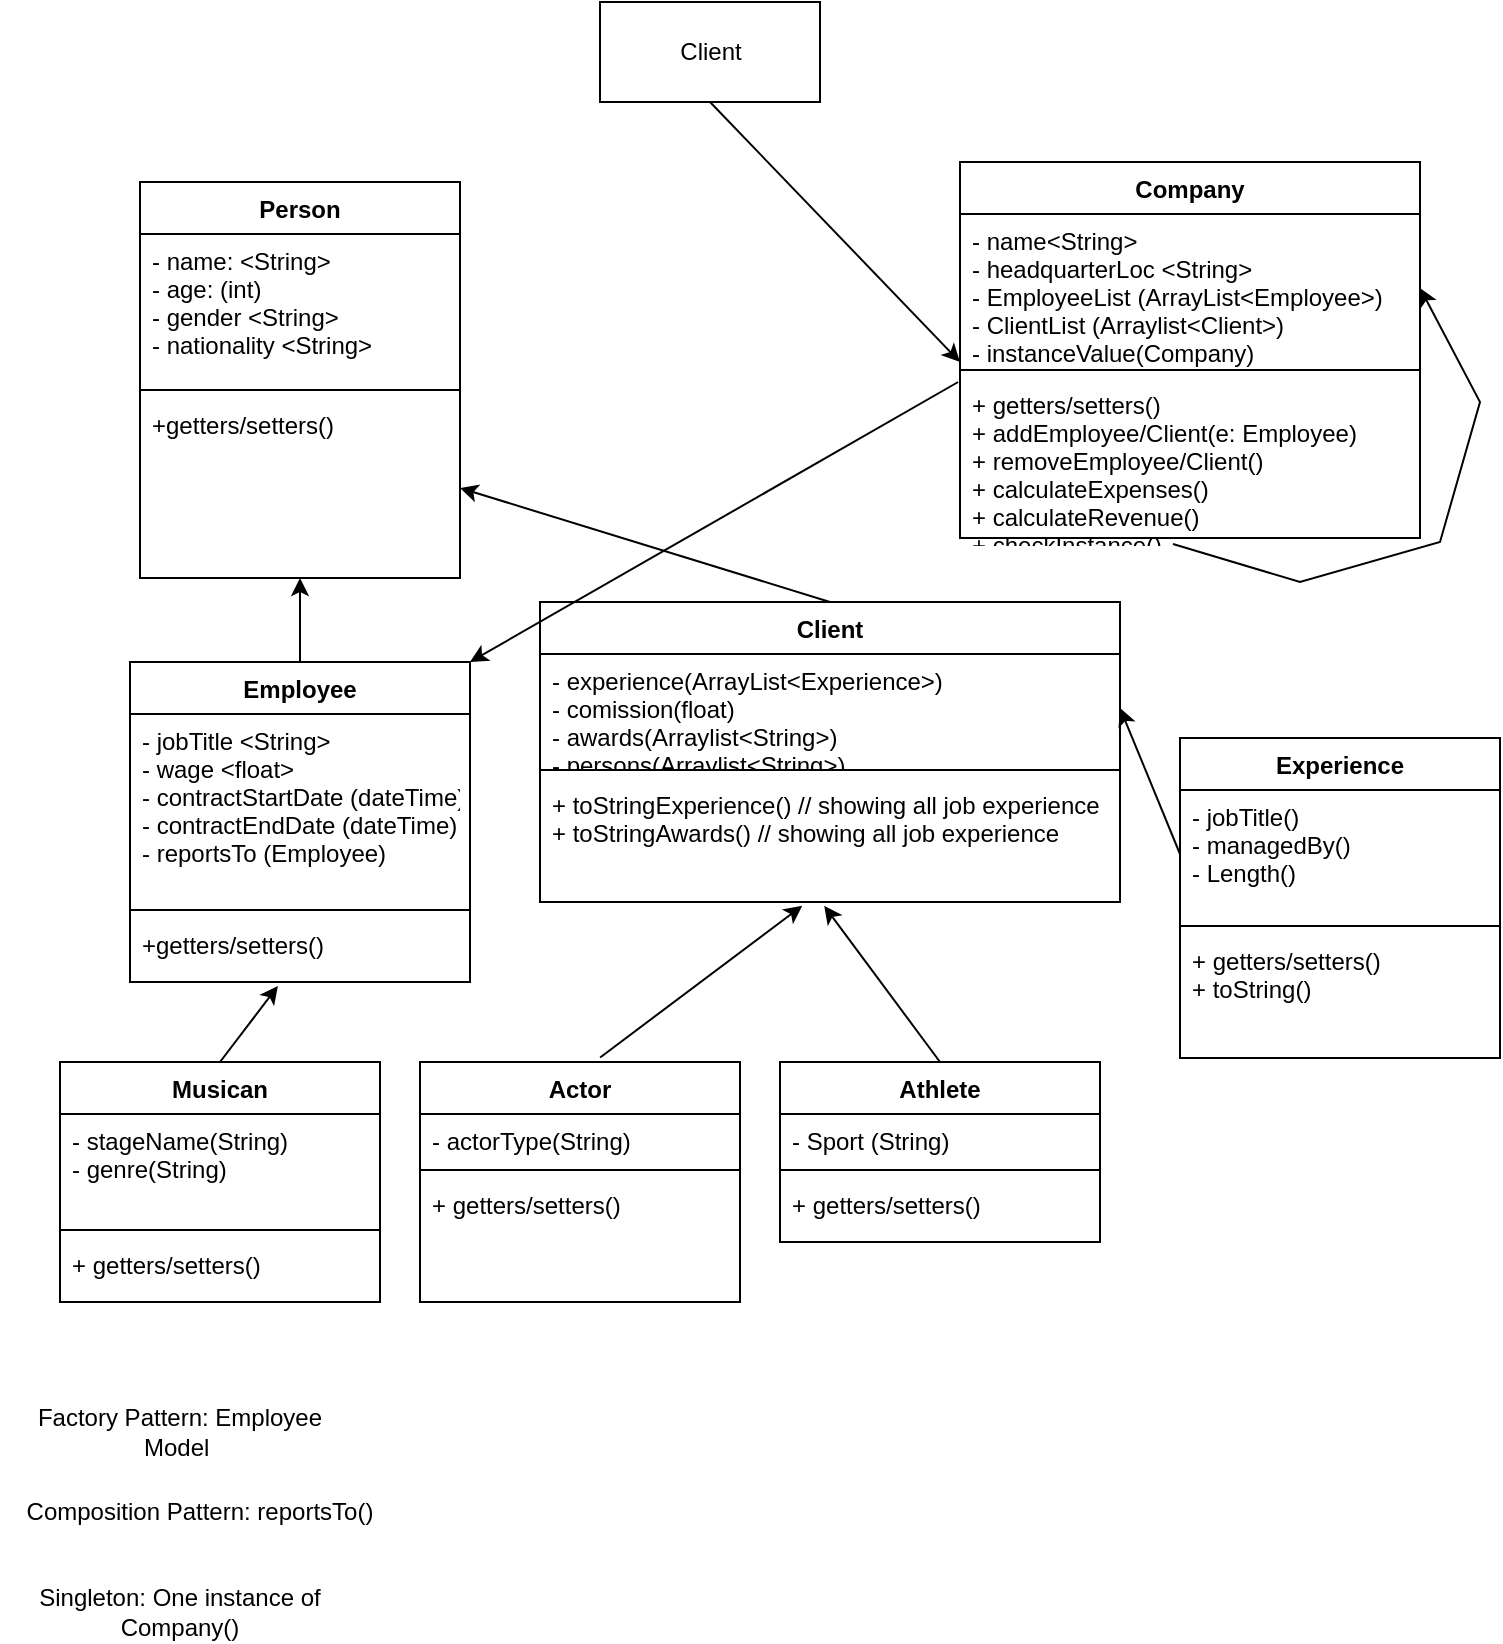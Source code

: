 <mxfile version="16.5.6" type="github">
  <diagram id="C5RBs43oDa-KdzZeNtuy" name="Page-1">
    <mxGraphModel dx="1422" dy="772" grid="1" gridSize="10" guides="1" tooltips="1" connect="1" arrows="1" fold="1" page="1" pageScale="1" pageWidth="827" pageHeight="1169" math="0" shadow="0">
      <root>
        <mxCell id="WIyWlLk6GJQsqaUBKTNV-0" />
        <mxCell id="WIyWlLk6GJQsqaUBKTNV-1" parent="WIyWlLk6GJQsqaUBKTNV-0" />
        <mxCell id="fSAJnLAiHB_oxfvS48nC-0" value="Person" style="swimlane;fontStyle=1;align=center;verticalAlign=top;childLayout=stackLayout;horizontal=1;startSize=26;horizontalStack=0;resizeParent=1;resizeParentMax=0;resizeLast=0;collapsible=1;marginBottom=0;" parent="WIyWlLk6GJQsqaUBKTNV-1" vertex="1">
          <mxGeometry x="80" y="120" width="160" height="198" as="geometry" />
        </mxCell>
        <mxCell id="fSAJnLAiHB_oxfvS48nC-1" value="- name: &lt;String&gt;&#xa;- age: (int)&#xa;- gender &lt;String&gt;&#xa;- nationality &lt;String&gt;" style="text;strokeColor=none;fillColor=none;align=left;verticalAlign=top;spacingLeft=4;spacingRight=4;overflow=hidden;rotatable=0;points=[[0,0.5],[1,0.5]];portConstraint=eastwest;" parent="fSAJnLAiHB_oxfvS48nC-0" vertex="1">
          <mxGeometry y="26" width="160" height="74" as="geometry" />
        </mxCell>
        <mxCell id="fSAJnLAiHB_oxfvS48nC-2" value="" style="line;strokeWidth=1;fillColor=none;align=left;verticalAlign=middle;spacingTop=-1;spacingLeft=3;spacingRight=3;rotatable=0;labelPosition=right;points=[];portConstraint=eastwest;" parent="fSAJnLAiHB_oxfvS48nC-0" vertex="1">
          <mxGeometry y="100" width="160" height="8" as="geometry" />
        </mxCell>
        <mxCell id="fSAJnLAiHB_oxfvS48nC-3" value="+getters/setters()" style="text;strokeColor=none;fillColor=none;align=left;verticalAlign=top;spacingLeft=4;spacingRight=4;overflow=hidden;rotatable=0;points=[[0,0.5],[1,0.5]];portConstraint=eastwest;" parent="fSAJnLAiHB_oxfvS48nC-0" vertex="1">
          <mxGeometry y="108" width="160" height="90" as="geometry" />
        </mxCell>
        <mxCell id="fSAJnLAiHB_oxfvS48nC-4" value="Employee" style="swimlane;fontStyle=1;align=center;verticalAlign=top;childLayout=stackLayout;horizontal=1;startSize=26;horizontalStack=0;resizeParent=1;resizeParentMax=0;resizeLast=0;collapsible=1;marginBottom=0;" parent="WIyWlLk6GJQsqaUBKTNV-1" vertex="1">
          <mxGeometry x="75" y="360" width="170" height="160" as="geometry" />
        </mxCell>
        <mxCell id="fSAJnLAiHB_oxfvS48nC-5" value="- jobTitle &lt;String&gt;&#xa;- wage &lt;float&gt;&#xa;- contractStartDate (dateTime)&#xa;- contractEndDate (dateTime)&#xa;- reportsTo (Employee)" style="text;strokeColor=none;fillColor=none;align=left;verticalAlign=top;spacingLeft=4;spacingRight=4;overflow=hidden;rotatable=0;points=[[0,0.5],[1,0.5]];portConstraint=eastwest;" parent="fSAJnLAiHB_oxfvS48nC-4" vertex="1">
          <mxGeometry y="26" width="170" height="94" as="geometry" />
        </mxCell>
        <mxCell id="fSAJnLAiHB_oxfvS48nC-6" value="" style="line;strokeWidth=1;fillColor=none;align=left;verticalAlign=middle;spacingTop=-1;spacingLeft=3;spacingRight=3;rotatable=0;labelPosition=right;points=[];portConstraint=eastwest;" parent="fSAJnLAiHB_oxfvS48nC-4" vertex="1">
          <mxGeometry y="120" width="170" height="8" as="geometry" />
        </mxCell>
        <mxCell id="fSAJnLAiHB_oxfvS48nC-7" value="+getters/setters()&#xa;&#xa;" style="text;strokeColor=none;fillColor=none;align=left;verticalAlign=top;spacingLeft=4;spacingRight=4;overflow=hidden;rotatable=0;points=[[0,0.5],[1,0.5]];portConstraint=eastwest;" parent="fSAJnLAiHB_oxfvS48nC-4" vertex="1">
          <mxGeometry y="128" width="170" height="32" as="geometry" />
        </mxCell>
        <mxCell id="fSAJnLAiHB_oxfvS48nC-12" value="Client" style="swimlane;fontStyle=1;align=center;verticalAlign=top;childLayout=stackLayout;horizontal=1;startSize=26;horizontalStack=0;resizeParent=1;resizeParentMax=0;resizeLast=0;collapsible=1;marginBottom=0;" parent="WIyWlLk6GJQsqaUBKTNV-1" vertex="1">
          <mxGeometry x="280" y="330" width="290" height="150" as="geometry" />
        </mxCell>
        <mxCell id="fSAJnLAiHB_oxfvS48nC-13" value="- experience(ArrayList&lt;Experience&gt;)&#xa;- comission(float)&#xa;- awards(Arraylist&lt;String&gt;)&#xa;- persons(Arraylist&lt;String&gt;)&#xa;&#xa;" style="text;strokeColor=none;fillColor=none;align=left;verticalAlign=top;spacingLeft=4;spacingRight=4;overflow=hidden;rotatable=0;points=[[0,0.5],[1,0.5]];portConstraint=eastwest;" parent="fSAJnLAiHB_oxfvS48nC-12" vertex="1">
          <mxGeometry y="26" width="290" height="54" as="geometry" />
        </mxCell>
        <mxCell id="fSAJnLAiHB_oxfvS48nC-14" value="" style="line;strokeWidth=1;fillColor=none;align=left;verticalAlign=middle;spacingTop=-1;spacingLeft=3;spacingRight=3;rotatable=0;labelPosition=right;points=[];portConstraint=eastwest;" parent="fSAJnLAiHB_oxfvS48nC-12" vertex="1">
          <mxGeometry y="80" width="290" height="8" as="geometry" />
        </mxCell>
        <mxCell id="fSAJnLAiHB_oxfvS48nC-15" value="+ toStringExperience() // showing all job experience&#xa;+ toStringAwards() // showing all job experience" style="text;strokeColor=none;fillColor=none;align=left;verticalAlign=top;spacingLeft=4;spacingRight=4;overflow=hidden;rotatable=0;points=[[0,0.5],[1,0.5]];portConstraint=eastwest;" parent="fSAJnLAiHB_oxfvS48nC-12" vertex="1">
          <mxGeometry y="88" width="290" height="62" as="geometry" />
        </mxCell>
        <mxCell id="fSAJnLAiHB_oxfvS48nC-16" value="" style="endArrow=classic;html=1;rounded=0;exitX=0.5;exitY=0;exitDx=0;exitDy=0;" parent="WIyWlLk6GJQsqaUBKTNV-1" source="fSAJnLAiHB_oxfvS48nC-4" target="fSAJnLAiHB_oxfvS48nC-3" edge="1">
          <mxGeometry width="50" height="50" relative="1" as="geometry">
            <mxPoint x="470" y="470" as="sourcePoint" />
            <mxPoint x="520" y="420" as="targetPoint" />
          </mxGeometry>
        </mxCell>
        <mxCell id="fSAJnLAiHB_oxfvS48nC-17" value="" style="endArrow=classic;html=1;rounded=0;exitX=0.5;exitY=0;exitDx=0;exitDy=0;entryX=1;entryY=0.5;entryDx=0;entryDy=0;" parent="WIyWlLk6GJQsqaUBKTNV-1" source="fSAJnLAiHB_oxfvS48nC-12" target="fSAJnLAiHB_oxfvS48nC-3" edge="1">
          <mxGeometry width="50" height="50" relative="1" as="geometry">
            <mxPoint x="470" y="470" as="sourcePoint" />
            <mxPoint x="520" y="420" as="targetPoint" />
          </mxGeometry>
        </mxCell>
        <mxCell id="fSAJnLAiHB_oxfvS48nC-18" value="Company" style="swimlane;fontStyle=1;align=center;verticalAlign=top;childLayout=stackLayout;horizontal=1;startSize=26;horizontalStack=0;resizeParent=1;resizeParentMax=0;resizeLast=0;collapsible=1;marginBottom=0;" parent="WIyWlLk6GJQsqaUBKTNV-1" vertex="1">
          <mxGeometry x="490" y="110" width="230" height="188" as="geometry" />
        </mxCell>
        <mxCell id="fSAJnLAiHB_oxfvS48nC-19" value="- name&lt;String&gt;&#xa;- headquarterLoc &lt;String&gt;&#xa;- EmployeeList (ArrayList&lt;Employee&gt;)&#xa;- ClientList (Arraylist&lt;Client&gt;)&#xa;- instanceValue(Company)" style="text;strokeColor=none;fillColor=none;align=left;verticalAlign=top;spacingLeft=4;spacingRight=4;overflow=hidden;rotatable=0;points=[[0,0.5],[1,0.5]];portConstraint=eastwest;" parent="fSAJnLAiHB_oxfvS48nC-18" vertex="1">
          <mxGeometry y="26" width="230" height="74" as="geometry" />
        </mxCell>
        <mxCell id="fSAJnLAiHB_oxfvS48nC-20" value="" style="line;strokeWidth=1;fillColor=none;align=left;verticalAlign=middle;spacingTop=-1;spacingLeft=3;spacingRight=3;rotatable=0;labelPosition=right;points=[];portConstraint=eastwest;" parent="fSAJnLAiHB_oxfvS48nC-18" vertex="1">
          <mxGeometry y="100" width="230" height="8" as="geometry" />
        </mxCell>
        <mxCell id="fSAJnLAiHB_oxfvS48nC-22" value="" style="endArrow=classic;html=1;rounded=0;exitX=0.463;exitY=1.038;exitDx=0;exitDy=0;exitPerimeter=0;entryX=1;entryY=0.5;entryDx=0;entryDy=0;" parent="fSAJnLAiHB_oxfvS48nC-18" source="fSAJnLAiHB_oxfvS48nC-21" target="fSAJnLAiHB_oxfvS48nC-19" edge="1">
          <mxGeometry width="50" height="50" relative="1" as="geometry">
            <mxPoint x="70" y="150" as="sourcePoint" />
            <mxPoint x="210" y="73" as="targetPoint" />
            <Array as="points">
              <mxPoint x="170" y="210" />
              <mxPoint x="240" y="190" />
              <mxPoint x="260" y="120" />
            </Array>
          </mxGeometry>
        </mxCell>
        <mxCell id="fSAJnLAiHB_oxfvS48nC-21" value="+ getters/setters()&#xa;+ addEmployee/Client(e: Employee)&#xa;+ removeEmployee/Client()&#xa;+ calculateExpenses()&#xa;+ calculateRevenue()&#xa;+ checkInstance()" style="text;strokeColor=none;fillColor=none;align=left;verticalAlign=top;spacingLeft=4;spacingRight=4;overflow=hidden;rotatable=0;points=[[0,0.5],[1,0.5]];portConstraint=eastwest;" parent="fSAJnLAiHB_oxfvS48nC-18" vertex="1">
          <mxGeometry y="108" width="230" height="80" as="geometry" />
        </mxCell>
        <mxCell id="fSAJnLAiHB_oxfvS48nC-23" value="Factory Pattern: Employee Model&amp;nbsp;" style="text;html=1;strokeColor=none;fillColor=none;align=center;verticalAlign=middle;whiteSpace=wrap;rounded=0;" parent="WIyWlLk6GJQsqaUBKTNV-1" vertex="1">
          <mxGeometry x="10" y="730" width="180" height="30" as="geometry" />
        </mxCell>
        <mxCell id="fSAJnLAiHB_oxfvS48nC-24" value="Composition Pattern: reportsTo()" style="text;html=1;strokeColor=none;fillColor=none;align=center;verticalAlign=middle;whiteSpace=wrap;rounded=0;" parent="WIyWlLk6GJQsqaUBKTNV-1" vertex="1">
          <mxGeometry x="20" y="770" width="180" height="30" as="geometry" />
        </mxCell>
        <mxCell id="fSAJnLAiHB_oxfvS48nC-25" value="Singleton: One instance of Company()" style="text;html=1;strokeColor=none;fillColor=none;align=center;verticalAlign=middle;whiteSpace=wrap;rounded=0;" parent="WIyWlLk6GJQsqaUBKTNV-1" vertex="1">
          <mxGeometry x="10" y="820" width="180" height="30" as="geometry" />
        </mxCell>
        <mxCell id="fSAJnLAiHB_oxfvS48nC-26" value="Actor" style="swimlane;fontStyle=1;align=center;verticalAlign=top;childLayout=stackLayout;horizontal=1;startSize=26;horizontalStack=0;resizeParent=1;resizeParentMax=0;resizeLast=0;collapsible=1;marginBottom=0;" parent="WIyWlLk6GJQsqaUBKTNV-1" vertex="1">
          <mxGeometry x="220" y="560" width="160" height="120" as="geometry" />
        </mxCell>
        <mxCell id="fSAJnLAiHB_oxfvS48nC-27" value="- actorType(String)&#xa;" style="text;strokeColor=none;fillColor=none;align=left;verticalAlign=top;spacingLeft=4;spacingRight=4;overflow=hidden;rotatable=0;points=[[0,0.5],[1,0.5]];portConstraint=eastwest;" parent="fSAJnLAiHB_oxfvS48nC-26" vertex="1">
          <mxGeometry y="26" width="160" height="24" as="geometry" />
        </mxCell>
        <mxCell id="fSAJnLAiHB_oxfvS48nC-28" value="" style="line;strokeWidth=1;fillColor=none;align=left;verticalAlign=middle;spacingTop=-1;spacingLeft=3;spacingRight=3;rotatable=0;labelPosition=right;points=[];portConstraint=eastwest;" parent="fSAJnLAiHB_oxfvS48nC-26" vertex="1">
          <mxGeometry y="50" width="160" height="8" as="geometry" />
        </mxCell>
        <mxCell id="fSAJnLAiHB_oxfvS48nC-29" value="+ getters/setters()" style="text;strokeColor=none;fillColor=none;align=left;verticalAlign=top;spacingLeft=4;spacingRight=4;overflow=hidden;rotatable=0;points=[[0,0.5],[1,0.5]];portConstraint=eastwest;" parent="fSAJnLAiHB_oxfvS48nC-26" vertex="1">
          <mxGeometry y="58" width="160" height="62" as="geometry" />
        </mxCell>
        <mxCell id="fSAJnLAiHB_oxfvS48nC-30" value="Athlete" style="swimlane;fontStyle=1;align=center;verticalAlign=top;childLayout=stackLayout;horizontal=1;startSize=26;horizontalStack=0;resizeParent=1;resizeParentMax=0;resizeLast=0;collapsible=1;marginBottom=0;" parent="WIyWlLk6GJQsqaUBKTNV-1" vertex="1">
          <mxGeometry x="400" y="560" width="160" height="90" as="geometry" />
        </mxCell>
        <mxCell id="fSAJnLAiHB_oxfvS48nC-31" value="- Sport (String)&#xa;- " style="text;strokeColor=none;fillColor=none;align=left;verticalAlign=top;spacingLeft=4;spacingRight=4;overflow=hidden;rotatable=0;points=[[0,0.5],[1,0.5]];portConstraint=eastwest;" parent="fSAJnLAiHB_oxfvS48nC-30" vertex="1">
          <mxGeometry y="26" width="160" height="24" as="geometry" />
        </mxCell>
        <mxCell id="fSAJnLAiHB_oxfvS48nC-32" value="" style="line;strokeWidth=1;fillColor=none;align=left;verticalAlign=middle;spacingTop=-1;spacingLeft=3;spacingRight=3;rotatable=0;labelPosition=right;points=[];portConstraint=eastwest;" parent="fSAJnLAiHB_oxfvS48nC-30" vertex="1">
          <mxGeometry y="50" width="160" height="8" as="geometry" />
        </mxCell>
        <mxCell id="fSAJnLAiHB_oxfvS48nC-33" value="+ getters/setters()" style="text;strokeColor=none;fillColor=none;align=left;verticalAlign=top;spacingLeft=4;spacingRight=4;overflow=hidden;rotatable=0;points=[[0,0.5],[1,0.5]];portConstraint=eastwest;" parent="fSAJnLAiHB_oxfvS48nC-30" vertex="1">
          <mxGeometry y="58" width="160" height="32" as="geometry" />
        </mxCell>
        <mxCell id="fSAJnLAiHB_oxfvS48nC-34" value="Experience" style="swimlane;fontStyle=1;align=center;verticalAlign=top;childLayout=stackLayout;horizontal=1;startSize=26;horizontalStack=0;resizeParent=1;resizeParentMax=0;resizeLast=0;collapsible=1;marginBottom=0;" parent="WIyWlLk6GJQsqaUBKTNV-1" vertex="1">
          <mxGeometry x="600" y="398" width="160" height="160" as="geometry" />
        </mxCell>
        <mxCell id="fSAJnLAiHB_oxfvS48nC-35" value="- jobTitle()&#xa;- managedBy()&#xa;- Length()" style="text;strokeColor=none;fillColor=none;align=left;verticalAlign=top;spacingLeft=4;spacingRight=4;overflow=hidden;rotatable=0;points=[[0,0.5],[1,0.5]];portConstraint=eastwest;" parent="fSAJnLAiHB_oxfvS48nC-34" vertex="1">
          <mxGeometry y="26" width="160" height="64" as="geometry" />
        </mxCell>
        <mxCell id="fSAJnLAiHB_oxfvS48nC-36" value="" style="line;strokeWidth=1;fillColor=none;align=left;verticalAlign=middle;spacingTop=-1;spacingLeft=3;spacingRight=3;rotatable=0;labelPosition=right;points=[];portConstraint=eastwest;" parent="fSAJnLAiHB_oxfvS48nC-34" vertex="1">
          <mxGeometry y="90" width="160" height="8" as="geometry" />
        </mxCell>
        <mxCell id="fSAJnLAiHB_oxfvS48nC-37" value="+ getters/setters()&#xa;+ toString()" style="text;strokeColor=none;fillColor=none;align=left;verticalAlign=top;spacingLeft=4;spacingRight=4;overflow=hidden;rotatable=0;points=[[0,0.5],[1,0.5]];portConstraint=eastwest;" parent="fSAJnLAiHB_oxfvS48nC-34" vertex="1">
          <mxGeometry y="98" width="160" height="62" as="geometry" />
        </mxCell>
        <mxCell id="fSAJnLAiHB_oxfvS48nC-38" value="" style="endArrow=classic;html=1;rounded=0;exitX=0;exitY=0.5;exitDx=0;exitDy=0;entryX=1;entryY=0.5;entryDx=0;entryDy=0;" parent="WIyWlLk6GJQsqaUBKTNV-1" source="fSAJnLAiHB_oxfvS48nC-35" target="fSAJnLAiHB_oxfvS48nC-13" edge="1">
          <mxGeometry width="50" height="50" relative="1" as="geometry">
            <mxPoint x="470" y="460" as="sourcePoint" />
            <mxPoint x="520" y="410" as="targetPoint" />
          </mxGeometry>
        </mxCell>
        <mxCell id="fSAJnLAiHB_oxfvS48nC-39" value="" style="endArrow=classic;html=1;rounded=0;exitX=0.563;exitY=-0.019;exitDx=0;exitDy=0;exitPerimeter=0;entryX=0.452;entryY=1.031;entryDx=0;entryDy=0;entryPerimeter=0;" parent="WIyWlLk6GJQsqaUBKTNV-1" source="fSAJnLAiHB_oxfvS48nC-26" target="fSAJnLAiHB_oxfvS48nC-15" edge="1">
          <mxGeometry width="50" height="50" relative="1" as="geometry">
            <mxPoint x="280" y="560" as="sourcePoint" />
            <mxPoint x="330" y="510" as="targetPoint" />
          </mxGeometry>
        </mxCell>
        <mxCell id="fSAJnLAiHB_oxfvS48nC-40" value="" style="endArrow=classic;html=1;rounded=0;entryX=0.49;entryY=1.031;entryDx=0;entryDy=0;entryPerimeter=0;" parent="WIyWlLk6GJQsqaUBKTNV-1" target="fSAJnLAiHB_oxfvS48nC-15" edge="1">
          <mxGeometry width="50" height="50" relative="1" as="geometry">
            <mxPoint x="480" y="560" as="sourcePoint" />
            <mxPoint x="530" y="510" as="targetPoint" />
          </mxGeometry>
        </mxCell>
        <mxCell id="fSAJnLAiHB_oxfvS48nC-41" value="Musican" style="swimlane;fontStyle=1;align=center;verticalAlign=top;childLayout=stackLayout;horizontal=1;startSize=26;horizontalStack=0;resizeParent=1;resizeParentMax=0;resizeLast=0;collapsible=1;marginBottom=0;" parent="WIyWlLk6GJQsqaUBKTNV-1" vertex="1">
          <mxGeometry x="40" y="560" width="160" height="120" as="geometry" />
        </mxCell>
        <mxCell id="fSAJnLAiHB_oxfvS48nC-42" value="- stageName(String)&#xa;- genre(String)" style="text;strokeColor=none;fillColor=none;align=left;verticalAlign=top;spacingLeft=4;spacingRight=4;overflow=hidden;rotatable=0;points=[[0,0.5],[1,0.5]];portConstraint=eastwest;" parent="fSAJnLAiHB_oxfvS48nC-41" vertex="1">
          <mxGeometry y="26" width="160" height="54" as="geometry" />
        </mxCell>
        <mxCell id="fSAJnLAiHB_oxfvS48nC-43" value="" style="line;strokeWidth=1;fillColor=none;align=left;verticalAlign=middle;spacingTop=-1;spacingLeft=3;spacingRight=3;rotatable=0;labelPosition=right;points=[];portConstraint=eastwest;" parent="fSAJnLAiHB_oxfvS48nC-41" vertex="1">
          <mxGeometry y="80" width="160" height="8" as="geometry" />
        </mxCell>
        <mxCell id="fSAJnLAiHB_oxfvS48nC-44" value="+ getters/setters()" style="text;strokeColor=none;fillColor=none;align=left;verticalAlign=top;spacingLeft=4;spacingRight=4;overflow=hidden;rotatable=0;points=[[0,0.5],[1,0.5]];portConstraint=eastwest;" parent="fSAJnLAiHB_oxfvS48nC-41" vertex="1">
          <mxGeometry y="88" width="160" height="32" as="geometry" />
        </mxCell>
        <mxCell id="fSAJnLAiHB_oxfvS48nC-46" value="Client" style="html=1;" parent="WIyWlLk6GJQsqaUBKTNV-1" vertex="1">
          <mxGeometry x="310" y="30" width="110" height="50" as="geometry" />
        </mxCell>
        <mxCell id="fSAJnLAiHB_oxfvS48nC-47" value="" style="endArrow=classic;html=1;rounded=0;exitX=0.5;exitY=1;exitDx=0;exitDy=0;" parent="WIyWlLk6GJQsqaUBKTNV-1" source="fSAJnLAiHB_oxfvS48nC-46" edge="1">
          <mxGeometry width="50" height="50" relative="1" as="geometry">
            <mxPoint x="440" y="260" as="sourcePoint" />
            <mxPoint x="490" y="210" as="targetPoint" />
          </mxGeometry>
        </mxCell>
        <mxCell id="fSAJnLAiHB_oxfvS48nC-48" value="" style="endArrow=classic;html=1;rounded=0;exitX=-0.004;exitY=0.025;exitDx=0;exitDy=0;exitPerimeter=0;entryX=1;entryY=0;entryDx=0;entryDy=0;" parent="WIyWlLk6GJQsqaUBKTNV-1" source="fSAJnLAiHB_oxfvS48nC-21" target="fSAJnLAiHB_oxfvS48nC-4" edge="1">
          <mxGeometry width="50" height="50" relative="1" as="geometry">
            <mxPoint x="470" y="430" as="sourcePoint" />
            <mxPoint x="520" y="380" as="targetPoint" />
          </mxGeometry>
        </mxCell>
        <mxCell id="eJmc8N6NVXP9mbKsnCwc-0" value="" style="endArrow=classic;html=1;rounded=0;exitX=0.5;exitY=0;exitDx=0;exitDy=0;entryX=0.435;entryY=1.063;entryDx=0;entryDy=0;entryPerimeter=0;" parent="WIyWlLk6GJQsqaUBKTNV-1" source="fSAJnLAiHB_oxfvS48nC-41" target="fSAJnLAiHB_oxfvS48nC-7" edge="1">
          <mxGeometry width="50" height="50" relative="1" as="geometry">
            <mxPoint x="390" y="370" as="sourcePoint" />
            <mxPoint x="440" y="320" as="targetPoint" />
          </mxGeometry>
        </mxCell>
      </root>
    </mxGraphModel>
  </diagram>
</mxfile>
